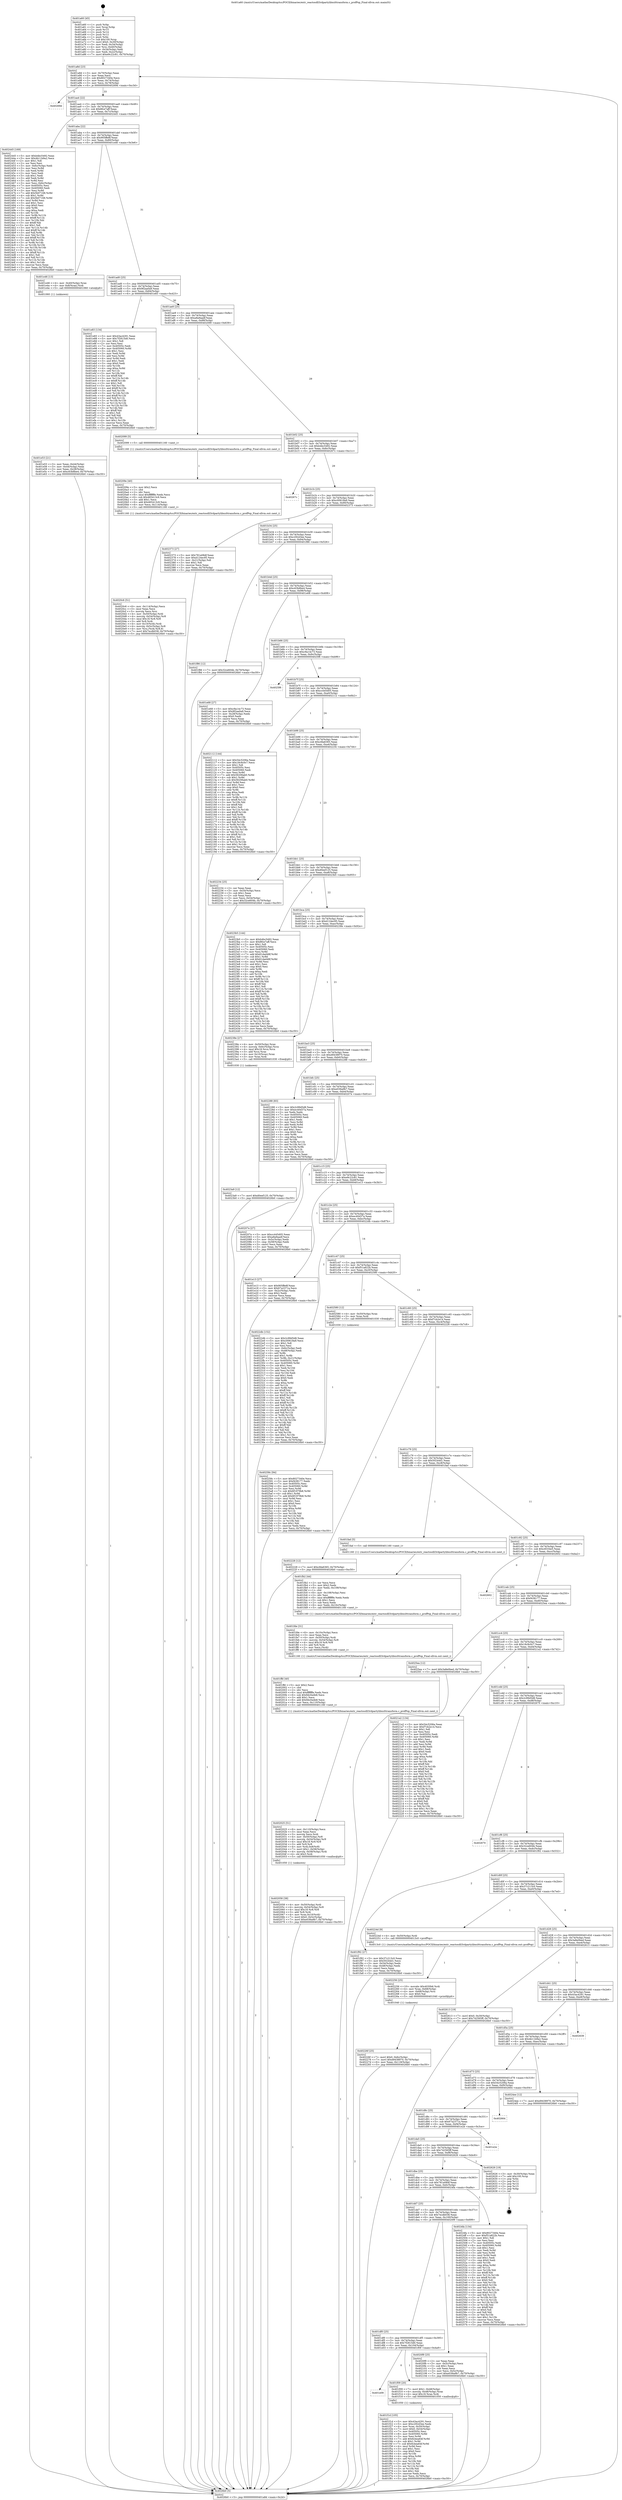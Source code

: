 digraph "0x401a60" {
  label = "0x401a60 (/mnt/c/Users/mathe/Desktop/tcc/POCII/binaries/extr_reactosdll3rdpartylibxslttransform.c_profPop_Final-ollvm.out::main(0))"
  labelloc = "t"
  node[shape=record]

  Entry [label="",width=0.3,height=0.3,shape=circle,fillcolor=black,style=filled]
  "0x401a8d" [label="{
     0x401a8d [23]\l
     | [instrs]\l
     &nbsp;&nbsp;0x401a8d \<+3\>: mov -0x70(%rbp),%eax\l
     &nbsp;&nbsp;0x401a90 \<+2\>: mov %eax,%ecx\l
     &nbsp;&nbsp;0x401a92 \<+6\>: sub $0x8027340e,%ecx\l
     &nbsp;&nbsp;0x401a98 \<+3\>: mov %eax,-0x74(%rbp)\l
     &nbsp;&nbsp;0x401a9b \<+3\>: mov %ecx,-0x78(%rbp)\l
     &nbsp;&nbsp;0x401a9e \<+6\>: je 000000000040269d \<main+0xc3d\>\l
  }"]
  "0x40269d" [label="{
     0x40269d\l
  }", style=dashed]
  "0x401aa4" [label="{
     0x401aa4 [22]\l
     | [instrs]\l
     &nbsp;&nbsp;0x401aa4 \<+5\>: jmp 0000000000401aa9 \<main+0x49\>\l
     &nbsp;&nbsp;0x401aa9 \<+3\>: mov -0x74(%rbp),%eax\l
     &nbsp;&nbsp;0x401aac \<+5\>: sub $0x8fce7aff,%eax\l
     &nbsp;&nbsp;0x401ab1 \<+3\>: mov %eax,-0x7c(%rbp)\l
     &nbsp;&nbsp;0x401ab4 \<+6\>: je 0000000000402445 \<main+0x9e5\>\l
  }"]
  Exit [label="",width=0.3,height=0.3,shape=circle,fillcolor=black,style=filled,peripheries=2]
  "0x402445" [label="{
     0x402445 [169]\l
     | [instrs]\l
     &nbsp;&nbsp;0x402445 \<+5\>: mov $0xb4bc5492,%eax\l
     &nbsp;&nbsp;0x40244a \<+5\>: mov $0x4b11b9a2,%ecx\l
     &nbsp;&nbsp;0x40244f \<+2\>: mov $0x1,%dl\l
     &nbsp;&nbsp;0x402451 \<+2\>: xor %esi,%esi\l
     &nbsp;&nbsp;0x402453 \<+3\>: mov -0x6c(%rbp),%edi\l
     &nbsp;&nbsp;0x402456 \<+3\>: mov %esi,%r8d\l
     &nbsp;&nbsp;0x402459 \<+3\>: sub %edi,%r8d\l
     &nbsp;&nbsp;0x40245c \<+2\>: mov %esi,%edi\l
     &nbsp;&nbsp;0x40245e \<+3\>: sub $0x1,%edi\l
     &nbsp;&nbsp;0x402461 \<+3\>: add %edi,%r8d\l
     &nbsp;&nbsp;0x402464 \<+3\>: sub %r8d,%esi\l
     &nbsp;&nbsp;0x402467 \<+3\>: mov %esi,-0x6c(%rbp)\l
     &nbsp;&nbsp;0x40246a \<+7\>: mov 0x40505c,%esi\l
     &nbsp;&nbsp;0x402471 \<+7\>: mov 0x405060,%edi\l
     &nbsp;&nbsp;0x402478 \<+3\>: mov %esi,%r8d\l
     &nbsp;&nbsp;0x40247b \<+7\>: add $0x5b07168,%r8d\l
     &nbsp;&nbsp;0x402482 \<+4\>: sub $0x1,%r8d\l
     &nbsp;&nbsp;0x402486 \<+7\>: sub $0x5b07168,%r8d\l
     &nbsp;&nbsp;0x40248d \<+4\>: imul %r8d,%esi\l
     &nbsp;&nbsp;0x402491 \<+3\>: and $0x1,%esi\l
     &nbsp;&nbsp;0x402494 \<+3\>: cmp $0x0,%esi\l
     &nbsp;&nbsp;0x402497 \<+4\>: sete %r9b\l
     &nbsp;&nbsp;0x40249b \<+3\>: cmp $0xa,%edi\l
     &nbsp;&nbsp;0x40249e \<+4\>: setl %r10b\l
     &nbsp;&nbsp;0x4024a2 \<+3\>: mov %r9b,%r11b\l
     &nbsp;&nbsp;0x4024a5 \<+4\>: xor $0xff,%r11b\l
     &nbsp;&nbsp;0x4024a9 \<+3\>: mov %r10b,%bl\l
     &nbsp;&nbsp;0x4024ac \<+3\>: xor $0xff,%bl\l
     &nbsp;&nbsp;0x4024af \<+3\>: xor $0x1,%dl\l
     &nbsp;&nbsp;0x4024b2 \<+3\>: mov %r11b,%r14b\l
     &nbsp;&nbsp;0x4024b5 \<+4\>: and $0xff,%r14b\l
     &nbsp;&nbsp;0x4024b9 \<+3\>: and %dl,%r9b\l
     &nbsp;&nbsp;0x4024bc \<+3\>: mov %bl,%r15b\l
     &nbsp;&nbsp;0x4024bf \<+4\>: and $0xff,%r15b\l
     &nbsp;&nbsp;0x4024c3 \<+3\>: and %dl,%r10b\l
     &nbsp;&nbsp;0x4024c6 \<+3\>: or %r9b,%r14b\l
     &nbsp;&nbsp;0x4024c9 \<+3\>: or %r10b,%r15b\l
     &nbsp;&nbsp;0x4024cc \<+3\>: xor %r15b,%r14b\l
     &nbsp;&nbsp;0x4024cf \<+3\>: or %bl,%r11b\l
     &nbsp;&nbsp;0x4024d2 \<+4\>: xor $0xff,%r11b\l
     &nbsp;&nbsp;0x4024d6 \<+3\>: or $0x1,%dl\l
     &nbsp;&nbsp;0x4024d9 \<+3\>: and %dl,%r11b\l
     &nbsp;&nbsp;0x4024dc \<+3\>: or %r11b,%r14b\l
     &nbsp;&nbsp;0x4024df \<+4\>: test $0x1,%r14b\l
     &nbsp;&nbsp;0x4024e3 \<+3\>: cmovne %ecx,%eax\l
     &nbsp;&nbsp;0x4024e6 \<+3\>: mov %eax,-0x70(%rbp)\l
     &nbsp;&nbsp;0x4024e9 \<+5\>: jmp 00000000004026b0 \<main+0xc50\>\l
  }"]
  "0x401aba" [label="{
     0x401aba [22]\l
     | [instrs]\l
     &nbsp;&nbsp;0x401aba \<+5\>: jmp 0000000000401abf \<main+0x5f\>\l
     &nbsp;&nbsp;0x401abf \<+3\>: mov -0x74(%rbp),%eax\l
     &nbsp;&nbsp;0x401ac2 \<+5\>: sub $0x905ffe8f,%eax\l
     &nbsp;&nbsp;0x401ac7 \<+3\>: mov %eax,-0x80(%rbp)\l
     &nbsp;&nbsp;0x401aca \<+6\>: je 0000000000401e46 \<main+0x3e6\>\l
  }"]
  "0x40258c" [label="{
     0x40258c [94]\l
     | [instrs]\l
     &nbsp;&nbsp;0x40258c \<+5\>: mov $0x8027340e,%ecx\l
     &nbsp;&nbsp;0x402591 \<+5\>: mov $0xf438177,%edx\l
     &nbsp;&nbsp;0x402596 \<+7\>: mov 0x40505c,%esi\l
     &nbsp;&nbsp;0x40259d \<+8\>: mov 0x405060,%r8d\l
     &nbsp;&nbsp;0x4025a5 \<+3\>: mov %esi,%r9d\l
     &nbsp;&nbsp;0x4025a8 \<+7\>: sub $0x6f1979b8,%r9d\l
     &nbsp;&nbsp;0x4025af \<+4\>: sub $0x1,%r9d\l
     &nbsp;&nbsp;0x4025b3 \<+7\>: add $0x6f1979b8,%r9d\l
     &nbsp;&nbsp;0x4025ba \<+4\>: imul %r9d,%esi\l
     &nbsp;&nbsp;0x4025be \<+3\>: and $0x1,%esi\l
     &nbsp;&nbsp;0x4025c1 \<+3\>: cmp $0x0,%esi\l
     &nbsp;&nbsp;0x4025c4 \<+4\>: sete %r10b\l
     &nbsp;&nbsp;0x4025c8 \<+4\>: cmp $0xa,%r8d\l
     &nbsp;&nbsp;0x4025cc \<+4\>: setl %r11b\l
     &nbsp;&nbsp;0x4025d0 \<+3\>: mov %r10b,%bl\l
     &nbsp;&nbsp;0x4025d3 \<+3\>: and %r11b,%bl\l
     &nbsp;&nbsp;0x4025d6 \<+3\>: xor %r11b,%r10b\l
     &nbsp;&nbsp;0x4025d9 \<+3\>: or %r10b,%bl\l
     &nbsp;&nbsp;0x4025dc \<+3\>: test $0x1,%bl\l
     &nbsp;&nbsp;0x4025df \<+3\>: cmovne %edx,%ecx\l
     &nbsp;&nbsp;0x4025e2 \<+3\>: mov %ecx,-0x70(%rbp)\l
     &nbsp;&nbsp;0x4025e5 \<+5\>: jmp 00000000004026b0 \<main+0xc50\>\l
  }"]
  "0x401e46" [label="{
     0x401e46 [13]\l
     | [instrs]\l
     &nbsp;&nbsp;0x401e46 \<+4\>: mov -0x40(%rbp),%rax\l
     &nbsp;&nbsp;0x401e4a \<+4\>: mov 0x8(%rax),%rdi\l
     &nbsp;&nbsp;0x401e4e \<+5\>: call 0000000000401060 \<atoi@plt\>\l
     | [calls]\l
     &nbsp;&nbsp;0x401060 \{1\} (unknown)\l
  }"]
  "0x401ad0" [label="{
     0x401ad0 [25]\l
     | [instrs]\l
     &nbsp;&nbsp;0x401ad0 \<+5\>: jmp 0000000000401ad5 \<main+0x75\>\l
     &nbsp;&nbsp;0x401ad5 \<+3\>: mov -0x74(%rbp),%eax\l
     &nbsp;&nbsp;0x401ad8 \<+5\>: sub $0x9f2aa0a9,%eax\l
     &nbsp;&nbsp;0x401add \<+6\>: mov %eax,-0x84(%rbp)\l
     &nbsp;&nbsp;0x401ae3 \<+6\>: je 0000000000401e83 \<main+0x423\>\l
  }"]
  "0x4023a9" [label="{
     0x4023a9 [12]\l
     | [instrs]\l
     &nbsp;&nbsp;0x4023a9 \<+7\>: movl $0xd0eef125,-0x70(%rbp)\l
     &nbsp;&nbsp;0x4023b0 \<+5\>: jmp 00000000004026b0 \<main+0xc50\>\l
  }"]
  "0x401e83" [label="{
     0x401e83 [134]\l
     | [instrs]\l
     &nbsp;&nbsp;0x401e83 \<+5\>: mov $0x43ac4291,%eax\l
     &nbsp;&nbsp;0x401e88 \<+5\>: mov $0x7f2815d0,%ecx\l
     &nbsp;&nbsp;0x401e8d \<+2\>: mov $0x1,%dl\l
     &nbsp;&nbsp;0x401e8f \<+2\>: xor %esi,%esi\l
     &nbsp;&nbsp;0x401e91 \<+7\>: mov 0x40505c,%edi\l
     &nbsp;&nbsp;0x401e98 \<+8\>: mov 0x405060,%r8d\l
     &nbsp;&nbsp;0x401ea0 \<+3\>: sub $0x1,%esi\l
     &nbsp;&nbsp;0x401ea3 \<+3\>: mov %edi,%r9d\l
     &nbsp;&nbsp;0x401ea6 \<+3\>: add %esi,%r9d\l
     &nbsp;&nbsp;0x401ea9 \<+4\>: imul %r9d,%edi\l
     &nbsp;&nbsp;0x401ead \<+3\>: and $0x1,%edi\l
     &nbsp;&nbsp;0x401eb0 \<+3\>: cmp $0x0,%edi\l
     &nbsp;&nbsp;0x401eb3 \<+4\>: sete %r10b\l
     &nbsp;&nbsp;0x401eb7 \<+4\>: cmp $0xa,%r8d\l
     &nbsp;&nbsp;0x401ebb \<+4\>: setl %r11b\l
     &nbsp;&nbsp;0x401ebf \<+3\>: mov %r10b,%bl\l
     &nbsp;&nbsp;0x401ec2 \<+3\>: xor $0xff,%bl\l
     &nbsp;&nbsp;0x401ec5 \<+3\>: mov %r11b,%r14b\l
     &nbsp;&nbsp;0x401ec8 \<+4\>: xor $0xff,%r14b\l
     &nbsp;&nbsp;0x401ecc \<+3\>: xor $0x1,%dl\l
     &nbsp;&nbsp;0x401ecf \<+3\>: mov %bl,%r15b\l
     &nbsp;&nbsp;0x401ed2 \<+4\>: and $0xff,%r15b\l
     &nbsp;&nbsp;0x401ed6 \<+3\>: and %dl,%r10b\l
     &nbsp;&nbsp;0x401ed9 \<+3\>: mov %r14b,%r12b\l
     &nbsp;&nbsp;0x401edc \<+4\>: and $0xff,%r12b\l
     &nbsp;&nbsp;0x401ee0 \<+3\>: and %dl,%r11b\l
     &nbsp;&nbsp;0x401ee3 \<+3\>: or %r10b,%r15b\l
     &nbsp;&nbsp;0x401ee6 \<+3\>: or %r11b,%r12b\l
     &nbsp;&nbsp;0x401ee9 \<+3\>: xor %r12b,%r15b\l
     &nbsp;&nbsp;0x401eec \<+3\>: or %r14b,%bl\l
     &nbsp;&nbsp;0x401eef \<+3\>: xor $0xff,%bl\l
     &nbsp;&nbsp;0x401ef2 \<+3\>: or $0x1,%dl\l
     &nbsp;&nbsp;0x401ef5 \<+2\>: and %dl,%bl\l
     &nbsp;&nbsp;0x401ef7 \<+3\>: or %bl,%r15b\l
     &nbsp;&nbsp;0x401efa \<+4\>: test $0x1,%r15b\l
     &nbsp;&nbsp;0x401efe \<+3\>: cmovne %ecx,%eax\l
     &nbsp;&nbsp;0x401f01 \<+3\>: mov %eax,-0x70(%rbp)\l
     &nbsp;&nbsp;0x401f04 \<+5\>: jmp 00000000004026b0 \<main+0xc50\>\l
  }"]
  "0x401ae9" [label="{
     0x401ae9 [25]\l
     | [instrs]\l
     &nbsp;&nbsp;0x401ae9 \<+5\>: jmp 0000000000401aee \<main+0x8e\>\l
     &nbsp;&nbsp;0x401aee \<+3\>: mov -0x74(%rbp),%eax\l
     &nbsp;&nbsp;0x401af1 \<+5\>: sub $0xa8a9aadf,%eax\l
     &nbsp;&nbsp;0x401af6 \<+6\>: mov %eax,-0x88(%rbp)\l
     &nbsp;&nbsp;0x401afc \<+6\>: je 0000000000402099 \<main+0x639\>\l
  }"]
  "0x40226f" [label="{
     0x40226f [25]\l
     | [instrs]\l
     &nbsp;&nbsp;0x40226f \<+7\>: movl $0x0,-0x6c(%rbp)\l
     &nbsp;&nbsp;0x402276 \<+7\>: movl $0xd9438970,-0x70(%rbp)\l
     &nbsp;&nbsp;0x40227d \<+6\>: mov %eax,-0x118(%rbp)\l
     &nbsp;&nbsp;0x402283 \<+5\>: jmp 00000000004026b0 \<main+0xc50\>\l
  }"]
  "0x402099" [label="{
     0x402099 [5]\l
     | [instrs]\l
     &nbsp;&nbsp;0x402099 \<+5\>: call 0000000000401160 \<next_i\>\l
     | [calls]\l
     &nbsp;&nbsp;0x401160 \{1\} (/mnt/c/Users/mathe/Desktop/tcc/POCII/binaries/extr_reactosdll3rdpartylibxslttransform.c_profPop_Final-ollvm.out::next_i)\l
  }"]
  "0x401b02" [label="{
     0x401b02 [25]\l
     | [instrs]\l
     &nbsp;&nbsp;0x401b02 \<+5\>: jmp 0000000000401b07 \<main+0xa7\>\l
     &nbsp;&nbsp;0x401b07 \<+3\>: mov -0x74(%rbp),%eax\l
     &nbsp;&nbsp;0x401b0a \<+5\>: sub $0xb4bc5492,%eax\l
     &nbsp;&nbsp;0x401b0f \<+6\>: mov %eax,-0x8c(%rbp)\l
     &nbsp;&nbsp;0x401b15 \<+6\>: je 000000000040267c \<main+0xc1c\>\l
  }"]
  "0x402256" [label="{
     0x402256 [25]\l
     | [instrs]\l
     &nbsp;&nbsp;0x402256 \<+10\>: movabs $0x4030b6,%rdi\l
     &nbsp;&nbsp;0x402260 \<+4\>: mov %rax,-0x68(%rbp)\l
     &nbsp;&nbsp;0x402264 \<+4\>: mov -0x68(%rbp),%rsi\l
     &nbsp;&nbsp;0x402268 \<+2\>: mov $0x0,%al\l
     &nbsp;&nbsp;0x40226a \<+5\>: call 0000000000401040 \<printf@plt\>\l
     | [calls]\l
     &nbsp;&nbsp;0x401040 \{1\} (unknown)\l
  }"]
  "0x40267c" [label="{
     0x40267c\l
  }", style=dashed]
  "0x401b1b" [label="{
     0x401b1b [25]\l
     | [instrs]\l
     &nbsp;&nbsp;0x401b1b \<+5\>: jmp 0000000000401b20 \<main+0xc0\>\l
     &nbsp;&nbsp;0x401b20 \<+3\>: mov -0x74(%rbp),%eax\l
     &nbsp;&nbsp;0x401b23 \<+5\>: sub $0xc00618a9,%eax\l
     &nbsp;&nbsp;0x401b28 \<+6\>: mov %eax,-0x90(%rbp)\l
     &nbsp;&nbsp;0x401b2e \<+6\>: je 0000000000402373 \<main+0x913\>\l
  }"]
  "0x4020c6" [label="{
     0x4020c6 [51]\l
     | [instrs]\l
     &nbsp;&nbsp;0x4020c6 \<+6\>: mov -0x114(%rbp),%ecx\l
     &nbsp;&nbsp;0x4020cc \<+3\>: imul %eax,%ecx\l
     &nbsp;&nbsp;0x4020cf \<+3\>: movslq %ecx,%rsi\l
     &nbsp;&nbsp;0x4020d2 \<+4\>: mov -0x50(%rbp),%rdi\l
     &nbsp;&nbsp;0x4020d6 \<+4\>: movslq -0x54(%rbp),%r8\l
     &nbsp;&nbsp;0x4020da \<+4\>: imul $0x18,%r8,%r8\l
     &nbsp;&nbsp;0x4020de \<+3\>: add %r8,%rdi\l
     &nbsp;&nbsp;0x4020e1 \<+4\>: mov 0x10(%rdi),%rdi\l
     &nbsp;&nbsp;0x4020e5 \<+4\>: movslq -0x5c(%rbp),%r8\l
     &nbsp;&nbsp;0x4020e9 \<+4\>: mov %rsi,(%rdi,%r8,8)\l
     &nbsp;&nbsp;0x4020ed \<+7\>: movl $0x7ecdb038,-0x70(%rbp)\l
     &nbsp;&nbsp;0x4020f4 \<+5\>: jmp 00000000004026b0 \<main+0xc50\>\l
  }"]
  "0x402373" [label="{
     0x402373 [27]\l
     | [instrs]\l
     &nbsp;&nbsp;0x402373 \<+5\>: mov $0x781a08df,%eax\l
     &nbsp;&nbsp;0x402378 \<+5\>: mov $0xd124ec95,%ecx\l
     &nbsp;&nbsp;0x40237d \<+3\>: mov -0x21(%rbp),%dl\l
     &nbsp;&nbsp;0x402380 \<+3\>: test $0x1,%dl\l
     &nbsp;&nbsp;0x402383 \<+3\>: cmovne %ecx,%eax\l
     &nbsp;&nbsp;0x402386 \<+3\>: mov %eax,-0x70(%rbp)\l
     &nbsp;&nbsp;0x402389 \<+5\>: jmp 00000000004026b0 \<main+0xc50\>\l
  }"]
  "0x401b34" [label="{
     0x401b34 [25]\l
     | [instrs]\l
     &nbsp;&nbsp;0x401b34 \<+5\>: jmp 0000000000401b39 \<main+0xd9\>\l
     &nbsp;&nbsp;0x401b39 \<+3\>: mov -0x74(%rbp),%eax\l
     &nbsp;&nbsp;0x401b3c \<+5\>: sub $0xc292d3ee,%eax\l
     &nbsp;&nbsp;0x401b41 \<+6\>: mov %eax,-0x94(%rbp)\l
     &nbsp;&nbsp;0x401b47 \<+6\>: je 0000000000401f86 \<main+0x526\>\l
  }"]
  "0x40209e" [label="{
     0x40209e [40]\l
     | [instrs]\l
     &nbsp;&nbsp;0x40209e \<+5\>: mov $0x2,%ecx\l
     &nbsp;&nbsp;0x4020a3 \<+1\>: cltd\l
     &nbsp;&nbsp;0x4020a4 \<+2\>: idiv %ecx\l
     &nbsp;&nbsp;0x4020a6 \<+6\>: imul $0xfffffffe,%edx,%ecx\l
     &nbsp;&nbsp;0x4020ac \<+6\>: sub $0x465413c9,%ecx\l
     &nbsp;&nbsp;0x4020b2 \<+3\>: add $0x1,%ecx\l
     &nbsp;&nbsp;0x4020b5 \<+6\>: add $0x465413c9,%ecx\l
     &nbsp;&nbsp;0x4020bb \<+6\>: mov %ecx,-0x114(%rbp)\l
     &nbsp;&nbsp;0x4020c1 \<+5\>: call 0000000000401160 \<next_i\>\l
     | [calls]\l
     &nbsp;&nbsp;0x401160 \{1\} (/mnt/c/Users/mathe/Desktop/tcc/POCII/binaries/extr_reactosdll3rdpartylibxslttransform.c_profPop_Final-ollvm.out::next_i)\l
  }"]
  "0x401f86" [label="{
     0x401f86 [12]\l
     | [instrs]\l
     &nbsp;&nbsp;0x401f86 \<+7\>: movl $0x32ce604b,-0x70(%rbp)\l
     &nbsp;&nbsp;0x401f8d \<+5\>: jmp 00000000004026b0 \<main+0xc50\>\l
  }"]
  "0x401b4d" [label="{
     0x401b4d [25]\l
     | [instrs]\l
     &nbsp;&nbsp;0x401b4d \<+5\>: jmp 0000000000401b52 \<main+0xf2\>\l
     &nbsp;&nbsp;0x401b52 \<+3\>: mov -0x74(%rbp),%eax\l
     &nbsp;&nbsp;0x401b55 \<+5\>: sub $0xc63b8be4,%eax\l
     &nbsp;&nbsp;0x401b5a \<+6\>: mov %eax,-0x98(%rbp)\l
     &nbsp;&nbsp;0x401b60 \<+6\>: je 0000000000401e68 \<main+0x408\>\l
  }"]
  "0x402058" [label="{
     0x402058 [38]\l
     | [instrs]\l
     &nbsp;&nbsp;0x402058 \<+4\>: mov -0x50(%rbp),%rdi\l
     &nbsp;&nbsp;0x40205c \<+4\>: movslq -0x54(%rbp),%r8\l
     &nbsp;&nbsp;0x402060 \<+4\>: imul $0x18,%r8,%r8\l
     &nbsp;&nbsp;0x402064 \<+3\>: add %r8,%rdi\l
     &nbsp;&nbsp;0x402067 \<+4\>: mov %rax,0x10(%rdi)\l
     &nbsp;&nbsp;0x40206b \<+7\>: movl $0x0,-0x5c(%rbp)\l
     &nbsp;&nbsp;0x402072 \<+7\>: movl $0xe036a9b7,-0x70(%rbp)\l
     &nbsp;&nbsp;0x402079 \<+5\>: jmp 00000000004026b0 \<main+0xc50\>\l
  }"]
  "0x401e68" [label="{
     0x401e68 [27]\l
     | [instrs]\l
     &nbsp;&nbsp;0x401e68 \<+5\>: mov $0xc9a14c73,%eax\l
     &nbsp;&nbsp;0x401e6d \<+5\>: mov $0x9f2aa0a9,%ecx\l
     &nbsp;&nbsp;0x401e72 \<+3\>: mov -0x28(%rbp),%edx\l
     &nbsp;&nbsp;0x401e75 \<+3\>: cmp $0x0,%edx\l
     &nbsp;&nbsp;0x401e78 \<+3\>: cmove %ecx,%eax\l
     &nbsp;&nbsp;0x401e7b \<+3\>: mov %eax,-0x70(%rbp)\l
     &nbsp;&nbsp;0x401e7e \<+5\>: jmp 00000000004026b0 \<main+0xc50\>\l
  }"]
  "0x401b66" [label="{
     0x401b66 [25]\l
     | [instrs]\l
     &nbsp;&nbsp;0x401b66 \<+5\>: jmp 0000000000401b6b \<main+0x10b\>\l
     &nbsp;&nbsp;0x401b6b \<+3\>: mov -0x74(%rbp),%eax\l
     &nbsp;&nbsp;0x401b6e \<+5\>: sub $0xc9a14c73,%eax\l
     &nbsp;&nbsp;0x401b73 \<+6\>: mov %eax,-0x9c(%rbp)\l
     &nbsp;&nbsp;0x401b79 \<+6\>: je 00000000004025f6 \<main+0xb96\>\l
  }"]
  "0x402025" [label="{
     0x402025 [51]\l
     | [instrs]\l
     &nbsp;&nbsp;0x402025 \<+6\>: mov -0x110(%rbp),%ecx\l
     &nbsp;&nbsp;0x40202b \<+3\>: imul %eax,%ecx\l
     &nbsp;&nbsp;0x40202e \<+3\>: movslq %ecx,%rdi\l
     &nbsp;&nbsp;0x402031 \<+4\>: mov -0x50(%rbp),%r8\l
     &nbsp;&nbsp;0x402035 \<+4\>: movslq -0x54(%rbp),%r9\l
     &nbsp;&nbsp;0x402039 \<+4\>: imul $0x18,%r9,%r9\l
     &nbsp;&nbsp;0x40203d \<+3\>: add %r9,%r8\l
     &nbsp;&nbsp;0x402040 \<+4\>: mov %rdi,0x8(%r8)\l
     &nbsp;&nbsp;0x402044 \<+7\>: movl $0x1,-0x58(%rbp)\l
     &nbsp;&nbsp;0x40204b \<+4\>: movslq -0x58(%rbp),%rdi\l
     &nbsp;&nbsp;0x40204f \<+4\>: shl $0x3,%rdi\l
     &nbsp;&nbsp;0x402053 \<+5\>: call 0000000000401050 \<malloc@plt\>\l
     | [calls]\l
     &nbsp;&nbsp;0x401050 \{1\} (unknown)\l
  }"]
  "0x4025f6" [label="{
     0x4025f6\l
  }", style=dashed]
  "0x401b7f" [label="{
     0x401b7f [25]\l
     | [instrs]\l
     &nbsp;&nbsp;0x401b7f \<+5\>: jmp 0000000000401b84 \<main+0x124\>\l
     &nbsp;&nbsp;0x401b84 \<+3\>: mov -0x74(%rbp),%eax\l
     &nbsp;&nbsp;0x401b87 \<+5\>: sub $0xcc445d05,%eax\l
     &nbsp;&nbsp;0x401b8c \<+6\>: mov %eax,-0xa0(%rbp)\l
     &nbsp;&nbsp;0x401b92 \<+6\>: je 0000000000402112 \<main+0x6b2\>\l
  }"]
  "0x401ffd" [label="{
     0x401ffd [40]\l
     | [instrs]\l
     &nbsp;&nbsp;0x401ffd \<+5\>: mov $0x2,%ecx\l
     &nbsp;&nbsp;0x402002 \<+1\>: cltd\l
     &nbsp;&nbsp;0x402003 \<+2\>: idiv %ecx\l
     &nbsp;&nbsp;0x402005 \<+6\>: imul $0xfffffffe,%edx,%ecx\l
     &nbsp;&nbsp;0x40200b \<+6\>: sub $0x9dc0a4b8,%ecx\l
     &nbsp;&nbsp;0x402011 \<+3\>: add $0x1,%ecx\l
     &nbsp;&nbsp;0x402014 \<+6\>: add $0x9dc0a4b8,%ecx\l
     &nbsp;&nbsp;0x40201a \<+6\>: mov %ecx,-0x110(%rbp)\l
     &nbsp;&nbsp;0x402020 \<+5\>: call 0000000000401160 \<next_i\>\l
     | [calls]\l
     &nbsp;&nbsp;0x401160 \{1\} (/mnt/c/Users/mathe/Desktop/tcc/POCII/binaries/extr_reactosdll3rdpartylibxslttransform.c_profPop_Final-ollvm.out::next_i)\l
  }"]
  "0x402112" [label="{
     0x402112 [144]\l
     | [instrs]\l
     &nbsp;&nbsp;0x402112 \<+5\>: mov $0x54c5206a,%eax\l
     &nbsp;&nbsp;0x402117 \<+5\>: mov $0x18c9c0c7,%ecx\l
     &nbsp;&nbsp;0x40211c \<+2\>: mov $0x1,%dl\l
     &nbsp;&nbsp;0x40211e \<+7\>: mov 0x40505c,%esi\l
     &nbsp;&nbsp;0x402125 \<+7\>: mov 0x405060,%edi\l
     &nbsp;&nbsp;0x40212c \<+3\>: mov %esi,%r8d\l
     &nbsp;&nbsp;0x40212f \<+7\>: add $0x56206ab0,%r8d\l
     &nbsp;&nbsp;0x402136 \<+4\>: sub $0x1,%r8d\l
     &nbsp;&nbsp;0x40213a \<+7\>: sub $0x56206ab0,%r8d\l
     &nbsp;&nbsp;0x402141 \<+4\>: imul %r8d,%esi\l
     &nbsp;&nbsp;0x402145 \<+3\>: and $0x1,%esi\l
     &nbsp;&nbsp;0x402148 \<+3\>: cmp $0x0,%esi\l
     &nbsp;&nbsp;0x40214b \<+4\>: sete %r9b\l
     &nbsp;&nbsp;0x40214f \<+3\>: cmp $0xa,%edi\l
     &nbsp;&nbsp;0x402152 \<+4\>: setl %r10b\l
     &nbsp;&nbsp;0x402156 \<+3\>: mov %r9b,%r11b\l
     &nbsp;&nbsp;0x402159 \<+4\>: xor $0xff,%r11b\l
     &nbsp;&nbsp;0x40215d \<+3\>: mov %r10b,%bl\l
     &nbsp;&nbsp;0x402160 \<+3\>: xor $0xff,%bl\l
     &nbsp;&nbsp;0x402163 \<+3\>: xor $0x1,%dl\l
     &nbsp;&nbsp;0x402166 \<+3\>: mov %r11b,%r14b\l
     &nbsp;&nbsp;0x402169 \<+4\>: and $0xff,%r14b\l
     &nbsp;&nbsp;0x40216d \<+3\>: and %dl,%r9b\l
     &nbsp;&nbsp;0x402170 \<+3\>: mov %bl,%r15b\l
     &nbsp;&nbsp;0x402173 \<+4\>: and $0xff,%r15b\l
     &nbsp;&nbsp;0x402177 \<+3\>: and %dl,%r10b\l
     &nbsp;&nbsp;0x40217a \<+3\>: or %r9b,%r14b\l
     &nbsp;&nbsp;0x40217d \<+3\>: or %r10b,%r15b\l
     &nbsp;&nbsp;0x402180 \<+3\>: xor %r15b,%r14b\l
     &nbsp;&nbsp;0x402183 \<+3\>: or %bl,%r11b\l
     &nbsp;&nbsp;0x402186 \<+4\>: xor $0xff,%r11b\l
     &nbsp;&nbsp;0x40218a \<+3\>: or $0x1,%dl\l
     &nbsp;&nbsp;0x40218d \<+3\>: and %dl,%r11b\l
     &nbsp;&nbsp;0x402190 \<+3\>: or %r11b,%r14b\l
     &nbsp;&nbsp;0x402193 \<+4\>: test $0x1,%r14b\l
     &nbsp;&nbsp;0x402197 \<+3\>: cmovne %ecx,%eax\l
     &nbsp;&nbsp;0x40219a \<+3\>: mov %eax,-0x70(%rbp)\l
     &nbsp;&nbsp;0x40219d \<+5\>: jmp 00000000004026b0 \<main+0xc50\>\l
  }"]
  "0x401b98" [label="{
     0x401b98 [25]\l
     | [instrs]\l
     &nbsp;&nbsp;0x401b98 \<+5\>: jmp 0000000000401b9d \<main+0x13d\>\l
     &nbsp;&nbsp;0x401b9d \<+3\>: mov -0x74(%rbp),%eax\l
     &nbsp;&nbsp;0x401ba0 \<+5\>: sub $0xcfda6365,%eax\l
     &nbsp;&nbsp;0x401ba5 \<+6\>: mov %eax,-0xa4(%rbp)\l
     &nbsp;&nbsp;0x401bab \<+6\>: je 0000000000402234 \<main+0x7d4\>\l
  }"]
  "0x401fde" [label="{
     0x401fde [31]\l
     | [instrs]\l
     &nbsp;&nbsp;0x401fde \<+6\>: mov -0x10c(%rbp),%ecx\l
     &nbsp;&nbsp;0x401fe4 \<+3\>: imul %eax,%ecx\l
     &nbsp;&nbsp;0x401fe7 \<+4\>: mov -0x50(%rbp),%rdi\l
     &nbsp;&nbsp;0x401feb \<+4\>: movslq -0x54(%rbp),%r8\l
     &nbsp;&nbsp;0x401fef \<+4\>: imul $0x18,%r8,%r8\l
     &nbsp;&nbsp;0x401ff3 \<+3\>: add %r8,%rdi\l
     &nbsp;&nbsp;0x401ff6 \<+2\>: mov %ecx,(%rdi)\l
     &nbsp;&nbsp;0x401ff8 \<+5\>: call 0000000000401160 \<next_i\>\l
     | [calls]\l
     &nbsp;&nbsp;0x401160 \{1\} (/mnt/c/Users/mathe/Desktop/tcc/POCII/binaries/extr_reactosdll3rdpartylibxslttransform.c_profPop_Final-ollvm.out::next_i)\l
  }"]
  "0x402234" [label="{
     0x402234 [25]\l
     | [instrs]\l
     &nbsp;&nbsp;0x402234 \<+2\>: xor %eax,%eax\l
     &nbsp;&nbsp;0x402236 \<+3\>: mov -0x54(%rbp),%ecx\l
     &nbsp;&nbsp;0x402239 \<+3\>: sub $0x1,%eax\l
     &nbsp;&nbsp;0x40223c \<+2\>: sub %eax,%ecx\l
     &nbsp;&nbsp;0x40223e \<+3\>: mov %ecx,-0x54(%rbp)\l
     &nbsp;&nbsp;0x402241 \<+7\>: movl $0x32ce604b,-0x70(%rbp)\l
     &nbsp;&nbsp;0x402248 \<+5\>: jmp 00000000004026b0 \<main+0xc50\>\l
  }"]
  "0x401bb1" [label="{
     0x401bb1 [25]\l
     | [instrs]\l
     &nbsp;&nbsp;0x401bb1 \<+5\>: jmp 0000000000401bb6 \<main+0x156\>\l
     &nbsp;&nbsp;0x401bb6 \<+3\>: mov -0x74(%rbp),%eax\l
     &nbsp;&nbsp;0x401bb9 \<+5\>: sub $0xd0eef125,%eax\l
     &nbsp;&nbsp;0x401bbe \<+6\>: mov %eax,-0xa8(%rbp)\l
     &nbsp;&nbsp;0x401bc4 \<+6\>: je 00000000004023b5 \<main+0x955\>\l
  }"]
  "0x401fb2" [label="{
     0x401fb2 [44]\l
     | [instrs]\l
     &nbsp;&nbsp;0x401fb2 \<+2\>: xor %ecx,%ecx\l
     &nbsp;&nbsp;0x401fb4 \<+5\>: mov $0x2,%edx\l
     &nbsp;&nbsp;0x401fb9 \<+6\>: mov %edx,-0x108(%rbp)\l
     &nbsp;&nbsp;0x401fbf \<+1\>: cltd\l
     &nbsp;&nbsp;0x401fc0 \<+6\>: mov -0x108(%rbp),%esi\l
     &nbsp;&nbsp;0x401fc6 \<+2\>: idiv %esi\l
     &nbsp;&nbsp;0x401fc8 \<+6\>: imul $0xfffffffe,%edx,%edx\l
     &nbsp;&nbsp;0x401fce \<+3\>: sub $0x1,%ecx\l
     &nbsp;&nbsp;0x401fd1 \<+2\>: sub %ecx,%edx\l
     &nbsp;&nbsp;0x401fd3 \<+6\>: mov %edx,-0x10c(%rbp)\l
     &nbsp;&nbsp;0x401fd9 \<+5\>: call 0000000000401160 \<next_i\>\l
     | [calls]\l
     &nbsp;&nbsp;0x401160 \{1\} (/mnt/c/Users/mathe/Desktop/tcc/POCII/binaries/extr_reactosdll3rdpartylibxslttransform.c_profPop_Final-ollvm.out::next_i)\l
  }"]
  "0x4023b5" [label="{
     0x4023b5 [144]\l
     | [instrs]\l
     &nbsp;&nbsp;0x4023b5 \<+5\>: mov $0xb4bc5492,%eax\l
     &nbsp;&nbsp;0x4023ba \<+5\>: mov $0x8fce7aff,%ecx\l
     &nbsp;&nbsp;0x4023bf \<+2\>: mov $0x1,%dl\l
     &nbsp;&nbsp;0x4023c1 \<+7\>: mov 0x40505c,%esi\l
     &nbsp;&nbsp;0x4023c8 \<+7\>: mov 0x405060,%edi\l
     &nbsp;&nbsp;0x4023cf \<+3\>: mov %esi,%r8d\l
     &nbsp;&nbsp;0x4023d2 \<+7\>: add $0x61dad48f,%r8d\l
     &nbsp;&nbsp;0x4023d9 \<+4\>: sub $0x1,%r8d\l
     &nbsp;&nbsp;0x4023dd \<+7\>: sub $0x61dad48f,%r8d\l
     &nbsp;&nbsp;0x4023e4 \<+4\>: imul %r8d,%esi\l
     &nbsp;&nbsp;0x4023e8 \<+3\>: and $0x1,%esi\l
     &nbsp;&nbsp;0x4023eb \<+3\>: cmp $0x0,%esi\l
     &nbsp;&nbsp;0x4023ee \<+4\>: sete %r9b\l
     &nbsp;&nbsp;0x4023f2 \<+3\>: cmp $0xa,%edi\l
     &nbsp;&nbsp;0x4023f5 \<+4\>: setl %r10b\l
     &nbsp;&nbsp;0x4023f9 \<+3\>: mov %r9b,%r11b\l
     &nbsp;&nbsp;0x4023fc \<+4\>: xor $0xff,%r11b\l
     &nbsp;&nbsp;0x402400 \<+3\>: mov %r10b,%bl\l
     &nbsp;&nbsp;0x402403 \<+3\>: xor $0xff,%bl\l
     &nbsp;&nbsp;0x402406 \<+3\>: xor $0x1,%dl\l
     &nbsp;&nbsp;0x402409 \<+3\>: mov %r11b,%r14b\l
     &nbsp;&nbsp;0x40240c \<+4\>: and $0xff,%r14b\l
     &nbsp;&nbsp;0x402410 \<+3\>: and %dl,%r9b\l
     &nbsp;&nbsp;0x402413 \<+3\>: mov %bl,%r15b\l
     &nbsp;&nbsp;0x402416 \<+4\>: and $0xff,%r15b\l
     &nbsp;&nbsp;0x40241a \<+3\>: and %dl,%r10b\l
     &nbsp;&nbsp;0x40241d \<+3\>: or %r9b,%r14b\l
     &nbsp;&nbsp;0x402420 \<+3\>: or %r10b,%r15b\l
     &nbsp;&nbsp;0x402423 \<+3\>: xor %r15b,%r14b\l
     &nbsp;&nbsp;0x402426 \<+3\>: or %bl,%r11b\l
     &nbsp;&nbsp;0x402429 \<+4\>: xor $0xff,%r11b\l
     &nbsp;&nbsp;0x40242d \<+3\>: or $0x1,%dl\l
     &nbsp;&nbsp;0x402430 \<+3\>: and %dl,%r11b\l
     &nbsp;&nbsp;0x402433 \<+3\>: or %r11b,%r14b\l
     &nbsp;&nbsp;0x402436 \<+4\>: test $0x1,%r14b\l
     &nbsp;&nbsp;0x40243a \<+3\>: cmovne %ecx,%eax\l
     &nbsp;&nbsp;0x40243d \<+3\>: mov %eax,-0x70(%rbp)\l
     &nbsp;&nbsp;0x402440 \<+5\>: jmp 00000000004026b0 \<main+0xc50\>\l
  }"]
  "0x401bca" [label="{
     0x401bca [25]\l
     | [instrs]\l
     &nbsp;&nbsp;0x401bca \<+5\>: jmp 0000000000401bcf \<main+0x16f\>\l
     &nbsp;&nbsp;0x401bcf \<+3\>: mov -0x74(%rbp),%eax\l
     &nbsp;&nbsp;0x401bd2 \<+5\>: sub $0xd124ec95,%eax\l
     &nbsp;&nbsp;0x401bd7 \<+6\>: mov %eax,-0xac(%rbp)\l
     &nbsp;&nbsp;0x401bdd \<+6\>: je 000000000040238e \<main+0x92e\>\l
  }"]
  "0x401f1d" [label="{
     0x401f1d [105]\l
     | [instrs]\l
     &nbsp;&nbsp;0x401f1d \<+5\>: mov $0x43ac4291,%ecx\l
     &nbsp;&nbsp;0x401f22 \<+5\>: mov $0xc292d3ee,%edx\l
     &nbsp;&nbsp;0x401f27 \<+4\>: mov %rax,-0x50(%rbp)\l
     &nbsp;&nbsp;0x401f2b \<+7\>: movl $0x0,-0x54(%rbp)\l
     &nbsp;&nbsp;0x401f32 \<+7\>: mov 0x40505c,%esi\l
     &nbsp;&nbsp;0x401f39 \<+8\>: mov 0x405060,%r8d\l
     &nbsp;&nbsp;0x401f41 \<+3\>: mov %esi,%r9d\l
     &nbsp;&nbsp;0x401f44 \<+7\>: add $0x6cbea64f,%r9d\l
     &nbsp;&nbsp;0x401f4b \<+4\>: sub $0x1,%r9d\l
     &nbsp;&nbsp;0x401f4f \<+7\>: sub $0x6cbea64f,%r9d\l
     &nbsp;&nbsp;0x401f56 \<+4\>: imul %r9d,%esi\l
     &nbsp;&nbsp;0x401f5a \<+3\>: and $0x1,%esi\l
     &nbsp;&nbsp;0x401f5d \<+3\>: cmp $0x0,%esi\l
     &nbsp;&nbsp;0x401f60 \<+4\>: sete %r10b\l
     &nbsp;&nbsp;0x401f64 \<+4\>: cmp $0xa,%r8d\l
     &nbsp;&nbsp;0x401f68 \<+4\>: setl %r11b\l
     &nbsp;&nbsp;0x401f6c \<+3\>: mov %r10b,%bl\l
     &nbsp;&nbsp;0x401f6f \<+3\>: and %r11b,%bl\l
     &nbsp;&nbsp;0x401f72 \<+3\>: xor %r11b,%r10b\l
     &nbsp;&nbsp;0x401f75 \<+3\>: or %r10b,%bl\l
     &nbsp;&nbsp;0x401f78 \<+3\>: test $0x1,%bl\l
     &nbsp;&nbsp;0x401f7b \<+3\>: cmovne %edx,%ecx\l
     &nbsp;&nbsp;0x401f7e \<+3\>: mov %ecx,-0x70(%rbp)\l
     &nbsp;&nbsp;0x401f81 \<+5\>: jmp 00000000004026b0 \<main+0xc50\>\l
  }"]
  "0x40238e" [label="{
     0x40238e [27]\l
     | [instrs]\l
     &nbsp;&nbsp;0x40238e \<+4\>: mov -0x50(%rbp),%rax\l
     &nbsp;&nbsp;0x402392 \<+4\>: movslq -0x6c(%rbp),%rcx\l
     &nbsp;&nbsp;0x402396 \<+4\>: imul $0x18,%rcx,%rcx\l
     &nbsp;&nbsp;0x40239a \<+3\>: add %rcx,%rax\l
     &nbsp;&nbsp;0x40239d \<+4\>: mov 0x10(%rax),%rax\l
     &nbsp;&nbsp;0x4023a1 \<+3\>: mov %rax,%rdi\l
     &nbsp;&nbsp;0x4023a4 \<+5\>: call 0000000000401030 \<free@plt\>\l
     | [calls]\l
     &nbsp;&nbsp;0x401030 \{1\} (unknown)\l
  }"]
  "0x401be3" [label="{
     0x401be3 [25]\l
     | [instrs]\l
     &nbsp;&nbsp;0x401be3 \<+5\>: jmp 0000000000401be8 \<main+0x188\>\l
     &nbsp;&nbsp;0x401be8 \<+3\>: mov -0x74(%rbp),%eax\l
     &nbsp;&nbsp;0x401beb \<+5\>: sub $0xd9438970,%eax\l
     &nbsp;&nbsp;0x401bf0 \<+6\>: mov %eax,-0xb0(%rbp)\l
     &nbsp;&nbsp;0x401bf6 \<+6\>: je 0000000000402288 \<main+0x828\>\l
  }"]
  "0x401e09" [label="{
     0x401e09\l
  }", style=dashed]
  "0x402288" [label="{
     0x402288 [83]\l
     | [instrs]\l
     &nbsp;&nbsp;0x402288 \<+5\>: mov $0x2c99d5d8,%eax\l
     &nbsp;&nbsp;0x40228d \<+5\>: mov $0xec40d37a,%ecx\l
     &nbsp;&nbsp;0x402292 \<+2\>: xor %edx,%edx\l
     &nbsp;&nbsp;0x402294 \<+7\>: mov 0x40505c,%esi\l
     &nbsp;&nbsp;0x40229b \<+7\>: mov 0x405060,%edi\l
     &nbsp;&nbsp;0x4022a2 \<+3\>: sub $0x1,%edx\l
     &nbsp;&nbsp;0x4022a5 \<+3\>: mov %esi,%r8d\l
     &nbsp;&nbsp;0x4022a8 \<+3\>: add %edx,%r8d\l
     &nbsp;&nbsp;0x4022ab \<+4\>: imul %r8d,%esi\l
     &nbsp;&nbsp;0x4022af \<+3\>: and $0x1,%esi\l
     &nbsp;&nbsp;0x4022b2 \<+3\>: cmp $0x0,%esi\l
     &nbsp;&nbsp;0x4022b5 \<+4\>: sete %r9b\l
     &nbsp;&nbsp;0x4022b9 \<+3\>: cmp $0xa,%edi\l
     &nbsp;&nbsp;0x4022bc \<+4\>: setl %r10b\l
     &nbsp;&nbsp;0x4022c0 \<+3\>: mov %r9b,%r11b\l
     &nbsp;&nbsp;0x4022c3 \<+3\>: and %r10b,%r11b\l
     &nbsp;&nbsp;0x4022c6 \<+3\>: xor %r10b,%r9b\l
     &nbsp;&nbsp;0x4022c9 \<+3\>: or %r9b,%r11b\l
     &nbsp;&nbsp;0x4022cc \<+4\>: test $0x1,%r11b\l
     &nbsp;&nbsp;0x4022d0 \<+3\>: cmovne %ecx,%eax\l
     &nbsp;&nbsp;0x4022d3 \<+3\>: mov %eax,-0x70(%rbp)\l
     &nbsp;&nbsp;0x4022d6 \<+5\>: jmp 00000000004026b0 \<main+0xc50\>\l
  }"]
  "0x401bfc" [label="{
     0x401bfc [25]\l
     | [instrs]\l
     &nbsp;&nbsp;0x401bfc \<+5\>: jmp 0000000000401c01 \<main+0x1a1\>\l
     &nbsp;&nbsp;0x401c01 \<+3\>: mov -0x74(%rbp),%eax\l
     &nbsp;&nbsp;0x401c04 \<+5\>: sub $0xe036a9b7,%eax\l
     &nbsp;&nbsp;0x401c09 \<+6\>: mov %eax,-0xb4(%rbp)\l
     &nbsp;&nbsp;0x401c0f \<+6\>: je 000000000040207e \<main+0x61e\>\l
  }"]
  "0x401f09" [label="{
     0x401f09 [20]\l
     | [instrs]\l
     &nbsp;&nbsp;0x401f09 \<+7\>: movl $0x1,-0x48(%rbp)\l
     &nbsp;&nbsp;0x401f10 \<+4\>: movslq -0x48(%rbp),%rax\l
     &nbsp;&nbsp;0x401f14 \<+4\>: imul $0x18,%rax,%rdi\l
     &nbsp;&nbsp;0x401f18 \<+5\>: call 0000000000401050 \<malloc@plt\>\l
     | [calls]\l
     &nbsp;&nbsp;0x401050 \{1\} (unknown)\l
  }"]
  "0x40207e" [label="{
     0x40207e [27]\l
     | [instrs]\l
     &nbsp;&nbsp;0x40207e \<+5\>: mov $0xcc445d05,%eax\l
     &nbsp;&nbsp;0x402083 \<+5\>: mov $0xa8a9aadf,%ecx\l
     &nbsp;&nbsp;0x402088 \<+3\>: mov -0x5c(%rbp),%edx\l
     &nbsp;&nbsp;0x40208b \<+3\>: cmp -0x58(%rbp),%edx\l
     &nbsp;&nbsp;0x40208e \<+3\>: cmovl %ecx,%eax\l
     &nbsp;&nbsp;0x402091 \<+3\>: mov %eax,-0x70(%rbp)\l
     &nbsp;&nbsp;0x402094 \<+5\>: jmp 00000000004026b0 \<main+0xc50\>\l
  }"]
  "0x401c15" [label="{
     0x401c15 [25]\l
     | [instrs]\l
     &nbsp;&nbsp;0x401c15 \<+5\>: jmp 0000000000401c1a \<main+0x1ba\>\l
     &nbsp;&nbsp;0x401c1a \<+3\>: mov -0x74(%rbp),%eax\l
     &nbsp;&nbsp;0x401c1d \<+5\>: sub $0xe9c22c81,%eax\l
     &nbsp;&nbsp;0x401c22 \<+6\>: mov %eax,-0xb8(%rbp)\l
     &nbsp;&nbsp;0x401c28 \<+6\>: je 0000000000401e13 \<main+0x3b3\>\l
  }"]
  "0x401df0" [label="{
     0x401df0 [25]\l
     | [instrs]\l
     &nbsp;&nbsp;0x401df0 \<+5\>: jmp 0000000000401df5 \<main+0x395\>\l
     &nbsp;&nbsp;0x401df5 \<+3\>: mov -0x74(%rbp),%eax\l
     &nbsp;&nbsp;0x401df8 \<+5\>: sub $0x7f2815d0,%eax\l
     &nbsp;&nbsp;0x401dfd \<+6\>: mov %eax,-0x104(%rbp)\l
     &nbsp;&nbsp;0x401e03 \<+6\>: je 0000000000401f09 \<main+0x4a9\>\l
  }"]
  "0x401e13" [label="{
     0x401e13 [27]\l
     | [instrs]\l
     &nbsp;&nbsp;0x401e13 \<+5\>: mov $0x905ffe8f,%eax\l
     &nbsp;&nbsp;0x401e18 \<+5\>: mov $0x67a2371a,%ecx\l
     &nbsp;&nbsp;0x401e1d \<+3\>: mov -0x2c(%rbp),%edx\l
     &nbsp;&nbsp;0x401e20 \<+3\>: cmp $0x2,%edx\l
     &nbsp;&nbsp;0x401e23 \<+3\>: cmovne %ecx,%eax\l
     &nbsp;&nbsp;0x401e26 \<+3\>: mov %eax,-0x70(%rbp)\l
     &nbsp;&nbsp;0x401e29 \<+5\>: jmp 00000000004026b0 \<main+0xc50\>\l
  }"]
  "0x401c2e" [label="{
     0x401c2e [25]\l
     | [instrs]\l
     &nbsp;&nbsp;0x401c2e \<+5\>: jmp 0000000000401c33 \<main+0x1d3\>\l
     &nbsp;&nbsp;0x401c33 \<+3\>: mov -0x74(%rbp),%eax\l
     &nbsp;&nbsp;0x401c36 \<+5\>: sub $0xec40d37a,%eax\l
     &nbsp;&nbsp;0x401c3b \<+6\>: mov %eax,-0xbc(%rbp)\l
     &nbsp;&nbsp;0x401c41 \<+6\>: je 00000000004022db \<main+0x87b\>\l
  }"]
  "0x4026b0" [label="{
     0x4026b0 [5]\l
     | [instrs]\l
     &nbsp;&nbsp;0x4026b0 \<+5\>: jmp 0000000000401a8d \<main+0x2d\>\l
  }"]
  "0x401a60" [label="{
     0x401a60 [45]\l
     | [instrs]\l
     &nbsp;&nbsp;0x401a60 \<+1\>: push %rbp\l
     &nbsp;&nbsp;0x401a61 \<+3\>: mov %rsp,%rbp\l
     &nbsp;&nbsp;0x401a64 \<+2\>: push %r15\l
     &nbsp;&nbsp;0x401a66 \<+2\>: push %r14\l
     &nbsp;&nbsp;0x401a68 \<+2\>: push %r12\l
     &nbsp;&nbsp;0x401a6a \<+1\>: push %rbx\l
     &nbsp;&nbsp;0x401a6b \<+7\>: sub $0x100,%rsp\l
     &nbsp;&nbsp;0x401a72 \<+7\>: movl $0x0,-0x30(%rbp)\l
     &nbsp;&nbsp;0x401a79 \<+3\>: mov %edi,-0x34(%rbp)\l
     &nbsp;&nbsp;0x401a7c \<+4\>: mov %rsi,-0x40(%rbp)\l
     &nbsp;&nbsp;0x401a80 \<+3\>: mov -0x34(%rbp),%edi\l
     &nbsp;&nbsp;0x401a83 \<+3\>: mov %edi,-0x2c(%rbp)\l
     &nbsp;&nbsp;0x401a86 \<+7\>: movl $0xe9c22c81,-0x70(%rbp)\l
  }"]
  "0x401e53" [label="{
     0x401e53 [21]\l
     | [instrs]\l
     &nbsp;&nbsp;0x401e53 \<+3\>: mov %eax,-0x44(%rbp)\l
     &nbsp;&nbsp;0x401e56 \<+3\>: mov -0x44(%rbp),%eax\l
     &nbsp;&nbsp;0x401e59 \<+3\>: mov %eax,-0x28(%rbp)\l
     &nbsp;&nbsp;0x401e5c \<+7\>: movl $0xc63b8be4,-0x70(%rbp)\l
     &nbsp;&nbsp;0x401e63 \<+5\>: jmp 00000000004026b0 \<main+0xc50\>\l
  }"]
  "0x4020f9" [label="{
     0x4020f9 [25]\l
     | [instrs]\l
     &nbsp;&nbsp;0x4020f9 \<+2\>: xor %eax,%eax\l
     &nbsp;&nbsp;0x4020fb \<+3\>: mov -0x5c(%rbp),%ecx\l
     &nbsp;&nbsp;0x4020fe \<+3\>: sub $0x1,%eax\l
     &nbsp;&nbsp;0x402101 \<+2\>: sub %eax,%ecx\l
     &nbsp;&nbsp;0x402103 \<+3\>: mov %ecx,-0x5c(%rbp)\l
     &nbsp;&nbsp;0x402106 \<+7\>: movl $0xe036a9b7,-0x70(%rbp)\l
     &nbsp;&nbsp;0x40210d \<+5\>: jmp 00000000004026b0 \<main+0xc50\>\l
  }"]
  "0x4022db" [label="{
     0x4022db [152]\l
     | [instrs]\l
     &nbsp;&nbsp;0x4022db \<+5\>: mov $0x2c99d5d8,%eax\l
     &nbsp;&nbsp;0x4022e0 \<+5\>: mov $0xc00618a9,%ecx\l
     &nbsp;&nbsp;0x4022e5 \<+2\>: mov $0x1,%dl\l
     &nbsp;&nbsp;0x4022e7 \<+2\>: xor %esi,%esi\l
     &nbsp;&nbsp;0x4022e9 \<+3\>: mov -0x6c(%rbp),%edi\l
     &nbsp;&nbsp;0x4022ec \<+3\>: cmp -0x48(%rbp),%edi\l
     &nbsp;&nbsp;0x4022ef \<+4\>: setl %r8b\l
     &nbsp;&nbsp;0x4022f3 \<+4\>: and $0x1,%r8b\l
     &nbsp;&nbsp;0x4022f7 \<+4\>: mov %r8b,-0x21(%rbp)\l
     &nbsp;&nbsp;0x4022fb \<+7\>: mov 0x40505c,%edi\l
     &nbsp;&nbsp;0x402302 \<+8\>: mov 0x405060,%r9d\l
     &nbsp;&nbsp;0x40230a \<+3\>: sub $0x1,%esi\l
     &nbsp;&nbsp;0x40230d \<+3\>: mov %edi,%r10d\l
     &nbsp;&nbsp;0x402310 \<+3\>: add %esi,%r10d\l
     &nbsp;&nbsp;0x402313 \<+4\>: imul %r10d,%edi\l
     &nbsp;&nbsp;0x402317 \<+3\>: and $0x1,%edi\l
     &nbsp;&nbsp;0x40231a \<+3\>: cmp $0x0,%edi\l
     &nbsp;&nbsp;0x40231d \<+4\>: sete %r8b\l
     &nbsp;&nbsp;0x402321 \<+4\>: cmp $0xa,%r9d\l
     &nbsp;&nbsp;0x402325 \<+4\>: setl %r11b\l
     &nbsp;&nbsp;0x402329 \<+3\>: mov %r8b,%bl\l
     &nbsp;&nbsp;0x40232c \<+3\>: xor $0xff,%bl\l
     &nbsp;&nbsp;0x40232f \<+3\>: mov %r11b,%r14b\l
     &nbsp;&nbsp;0x402332 \<+4\>: xor $0xff,%r14b\l
     &nbsp;&nbsp;0x402336 \<+3\>: xor $0x1,%dl\l
     &nbsp;&nbsp;0x402339 \<+3\>: mov %bl,%r15b\l
     &nbsp;&nbsp;0x40233c \<+4\>: and $0xff,%r15b\l
     &nbsp;&nbsp;0x402340 \<+3\>: and %dl,%r8b\l
     &nbsp;&nbsp;0x402343 \<+3\>: mov %r14b,%r12b\l
     &nbsp;&nbsp;0x402346 \<+4\>: and $0xff,%r12b\l
     &nbsp;&nbsp;0x40234a \<+3\>: and %dl,%r11b\l
     &nbsp;&nbsp;0x40234d \<+3\>: or %r8b,%r15b\l
     &nbsp;&nbsp;0x402350 \<+3\>: or %r11b,%r12b\l
     &nbsp;&nbsp;0x402353 \<+3\>: xor %r12b,%r15b\l
     &nbsp;&nbsp;0x402356 \<+3\>: or %r14b,%bl\l
     &nbsp;&nbsp;0x402359 \<+3\>: xor $0xff,%bl\l
     &nbsp;&nbsp;0x40235c \<+3\>: or $0x1,%dl\l
     &nbsp;&nbsp;0x40235f \<+2\>: and %dl,%bl\l
     &nbsp;&nbsp;0x402361 \<+3\>: or %bl,%r15b\l
     &nbsp;&nbsp;0x402364 \<+4\>: test $0x1,%r15b\l
     &nbsp;&nbsp;0x402368 \<+3\>: cmovne %ecx,%eax\l
     &nbsp;&nbsp;0x40236b \<+3\>: mov %eax,-0x70(%rbp)\l
     &nbsp;&nbsp;0x40236e \<+5\>: jmp 00000000004026b0 \<main+0xc50\>\l
  }"]
  "0x401c47" [label="{
     0x401c47 [25]\l
     | [instrs]\l
     &nbsp;&nbsp;0x401c47 \<+5\>: jmp 0000000000401c4c \<main+0x1ec\>\l
     &nbsp;&nbsp;0x401c4c \<+3\>: mov -0x74(%rbp),%eax\l
     &nbsp;&nbsp;0x401c4f \<+5\>: sub $0xf51a822b,%eax\l
     &nbsp;&nbsp;0x401c54 \<+6\>: mov %eax,-0xc0(%rbp)\l
     &nbsp;&nbsp;0x401c5a \<+6\>: je 0000000000402580 \<main+0xb20\>\l
  }"]
  "0x401dd7" [label="{
     0x401dd7 [25]\l
     | [instrs]\l
     &nbsp;&nbsp;0x401dd7 \<+5\>: jmp 0000000000401ddc \<main+0x37c\>\l
     &nbsp;&nbsp;0x401ddc \<+3\>: mov -0x74(%rbp),%eax\l
     &nbsp;&nbsp;0x401ddf \<+5\>: sub $0x7ecdb038,%eax\l
     &nbsp;&nbsp;0x401de4 \<+6\>: mov %eax,-0x100(%rbp)\l
     &nbsp;&nbsp;0x401dea \<+6\>: je 00000000004020f9 \<main+0x699\>\l
  }"]
  "0x402580" [label="{
     0x402580 [12]\l
     | [instrs]\l
     &nbsp;&nbsp;0x402580 \<+4\>: mov -0x50(%rbp),%rax\l
     &nbsp;&nbsp;0x402584 \<+3\>: mov %rax,%rdi\l
     &nbsp;&nbsp;0x402587 \<+5\>: call 0000000000401030 \<free@plt\>\l
     | [calls]\l
     &nbsp;&nbsp;0x401030 \{1\} (unknown)\l
  }"]
  "0x401c60" [label="{
     0x401c60 [25]\l
     | [instrs]\l
     &nbsp;&nbsp;0x401c60 \<+5\>: jmp 0000000000401c65 \<main+0x205\>\l
     &nbsp;&nbsp;0x401c65 \<+3\>: mov -0x74(%rbp),%eax\l
     &nbsp;&nbsp;0x401c68 \<+5\>: sub $0xf7cb2e14,%eax\l
     &nbsp;&nbsp;0x401c6d \<+6\>: mov %eax,-0xc4(%rbp)\l
     &nbsp;&nbsp;0x401c73 \<+6\>: je 0000000000402228 \<main+0x7c8\>\l
  }"]
  "0x4024fa" [label="{
     0x4024fa [134]\l
     | [instrs]\l
     &nbsp;&nbsp;0x4024fa \<+5\>: mov $0x8027340e,%eax\l
     &nbsp;&nbsp;0x4024ff \<+5\>: mov $0xf51a822b,%ecx\l
     &nbsp;&nbsp;0x402504 \<+2\>: mov $0x1,%dl\l
     &nbsp;&nbsp;0x402506 \<+2\>: xor %esi,%esi\l
     &nbsp;&nbsp;0x402508 \<+7\>: mov 0x40505c,%edi\l
     &nbsp;&nbsp;0x40250f \<+8\>: mov 0x405060,%r8d\l
     &nbsp;&nbsp;0x402517 \<+3\>: sub $0x1,%esi\l
     &nbsp;&nbsp;0x40251a \<+3\>: mov %edi,%r9d\l
     &nbsp;&nbsp;0x40251d \<+3\>: add %esi,%r9d\l
     &nbsp;&nbsp;0x402520 \<+4\>: imul %r9d,%edi\l
     &nbsp;&nbsp;0x402524 \<+3\>: and $0x1,%edi\l
     &nbsp;&nbsp;0x402527 \<+3\>: cmp $0x0,%edi\l
     &nbsp;&nbsp;0x40252a \<+4\>: sete %r10b\l
     &nbsp;&nbsp;0x40252e \<+4\>: cmp $0xa,%r8d\l
     &nbsp;&nbsp;0x402532 \<+4\>: setl %r11b\l
     &nbsp;&nbsp;0x402536 \<+3\>: mov %r10b,%bl\l
     &nbsp;&nbsp;0x402539 \<+3\>: xor $0xff,%bl\l
     &nbsp;&nbsp;0x40253c \<+3\>: mov %r11b,%r14b\l
     &nbsp;&nbsp;0x40253f \<+4\>: xor $0xff,%r14b\l
     &nbsp;&nbsp;0x402543 \<+3\>: xor $0x0,%dl\l
     &nbsp;&nbsp;0x402546 \<+3\>: mov %bl,%r15b\l
     &nbsp;&nbsp;0x402549 \<+4\>: and $0x0,%r15b\l
     &nbsp;&nbsp;0x40254d \<+3\>: and %dl,%r10b\l
     &nbsp;&nbsp;0x402550 \<+3\>: mov %r14b,%r12b\l
     &nbsp;&nbsp;0x402553 \<+4\>: and $0x0,%r12b\l
     &nbsp;&nbsp;0x402557 \<+3\>: and %dl,%r11b\l
     &nbsp;&nbsp;0x40255a \<+3\>: or %r10b,%r15b\l
     &nbsp;&nbsp;0x40255d \<+3\>: or %r11b,%r12b\l
     &nbsp;&nbsp;0x402560 \<+3\>: xor %r12b,%r15b\l
     &nbsp;&nbsp;0x402563 \<+3\>: or %r14b,%bl\l
     &nbsp;&nbsp;0x402566 \<+3\>: xor $0xff,%bl\l
     &nbsp;&nbsp;0x402569 \<+3\>: or $0x0,%dl\l
     &nbsp;&nbsp;0x40256c \<+2\>: and %dl,%bl\l
     &nbsp;&nbsp;0x40256e \<+3\>: or %bl,%r15b\l
     &nbsp;&nbsp;0x402571 \<+4\>: test $0x1,%r15b\l
     &nbsp;&nbsp;0x402575 \<+3\>: cmovne %ecx,%eax\l
     &nbsp;&nbsp;0x402578 \<+3\>: mov %eax,-0x70(%rbp)\l
     &nbsp;&nbsp;0x40257b \<+5\>: jmp 00000000004026b0 \<main+0xc50\>\l
  }"]
  "0x402228" [label="{
     0x402228 [12]\l
     | [instrs]\l
     &nbsp;&nbsp;0x402228 \<+7\>: movl $0xcfda6365,-0x70(%rbp)\l
     &nbsp;&nbsp;0x40222f \<+5\>: jmp 00000000004026b0 \<main+0xc50\>\l
  }"]
  "0x401c79" [label="{
     0x401c79 [25]\l
     | [instrs]\l
     &nbsp;&nbsp;0x401c79 \<+5\>: jmp 0000000000401c7e \<main+0x21e\>\l
     &nbsp;&nbsp;0x401c7e \<+3\>: mov -0x74(%rbp),%eax\l
     &nbsp;&nbsp;0x401c81 \<+5\>: sub $0x50244d1,%eax\l
     &nbsp;&nbsp;0x401c86 \<+6\>: mov %eax,-0xc8(%rbp)\l
     &nbsp;&nbsp;0x401c8c \<+6\>: je 0000000000401fad \<main+0x54d\>\l
  }"]
  "0x401dbe" [label="{
     0x401dbe [25]\l
     | [instrs]\l
     &nbsp;&nbsp;0x401dbe \<+5\>: jmp 0000000000401dc3 \<main+0x363\>\l
     &nbsp;&nbsp;0x401dc3 \<+3\>: mov -0x74(%rbp),%eax\l
     &nbsp;&nbsp;0x401dc6 \<+5\>: sub $0x781a08df,%eax\l
     &nbsp;&nbsp;0x401dcb \<+6\>: mov %eax,-0xfc(%rbp)\l
     &nbsp;&nbsp;0x401dd1 \<+6\>: je 00000000004024fa \<main+0xa9a\>\l
  }"]
  "0x401fad" [label="{
     0x401fad [5]\l
     | [instrs]\l
     &nbsp;&nbsp;0x401fad \<+5\>: call 0000000000401160 \<next_i\>\l
     | [calls]\l
     &nbsp;&nbsp;0x401160 \{1\} (/mnt/c/Users/mathe/Desktop/tcc/POCII/binaries/extr_reactosdll3rdpartylibxslttransform.c_profPop_Final-ollvm.out::next_i)\l
  }"]
  "0x401c92" [label="{
     0x401c92 [25]\l
     | [instrs]\l
     &nbsp;&nbsp;0x401c92 \<+5\>: jmp 0000000000401c97 \<main+0x237\>\l
     &nbsp;&nbsp;0x401c97 \<+3\>: mov -0x74(%rbp),%eax\l
     &nbsp;&nbsp;0x401c9a \<+5\>: sub $0xc8334e5,%eax\l
     &nbsp;&nbsp;0x401c9f \<+6\>: mov %eax,-0xcc(%rbp)\l
     &nbsp;&nbsp;0x401ca5 \<+6\>: je 0000000000402602 \<main+0xba2\>\l
  }"]
  "0x402626" [label="{
     0x402626 [19]\l
     | [instrs]\l
     &nbsp;&nbsp;0x402626 \<+3\>: mov -0x30(%rbp),%eax\l
     &nbsp;&nbsp;0x402629 \<+7\>: add $0x100,%rsp\l
     &nbsp;&nbsp;0x402630 \<+1\>: pop %rbx\l
     &nbsp;&nbsp;0x402631 \<+2\>: pop %r12\l
     &nbsp;&nbsp;0x402633 \<+2\>: pop %r14\l
     &nbsp;&nbsp;0x402635 \<+2\>: pop %r15\l
     &nbsp;&nbsp;0x402637 \<+1\>: pop %rbp\l
     &nbsp;&nbsp;0x402638 \<+1\>: ret\l
  }"]
  "0x402602" [label="{
     0x402602\l
  }", style=dashed]
  "0x401cab" [label="{
     0x401cab [25]\l
     | [instrs]\l
     &nbsp;&nbsp;0x401cab \<+5\>: jmp 0000000000401cb0 \<main+0x250\>\l
     &nbsp;&nbsp;0x401cb0 \<+3\>: mov -0x74(%rbp),%eax\l
     &nbsp;&nbsp;0x401cb3 \<+5\>: sub $0xf438177,%eax\l
     &nbsp;&nbsp;0x401cb8 \<+6\>: mov %eax,-0xd0(%rbp)\l
     &nbsp;&nbsp;0x401cbe \<+6\>: je 00000000004025ea \<main+0xb8a\>\l
  }"]
  "0x401da5" [label="{
     0x401da5 [25]\l
     | [instrs]\l
     &nbsp;&nbsp;0x401da5 \<+5\>: jmp 0000000000401daa \<main+0x34a\>\l
     &nbsp;&nbsp;0x401daa \<+3\>: mov -0x74(%rbp),%eax\l
     &nbsp;&nbsp;0x401dad \<+5\>: sub $0x742565ff,%eax\l
     &nbsp;&nbsp;0x401db2 \<+6\>: mov %eax,-0xf8(%rbp)\l
     &nbsp;&nbsp;0x401db8 \<+6\>: je 0000000000402626 \<main+0xbc6\>\l
  }"]
  "0x4025ea" [label="{
     0x4025ea [12]\l
     | [instrs]\l
     &nbsp;&nbsp;0x4025ea \<+7\>: movl $0x3a8e0bed,-0x70(%rbp)\l
     &nbsp;&nbsp;0x4025f1 \<+5\>: jmp 00000000004026b0 \<main+0xc50\>\l
  }"]
  "0x401cc4" [label="{
     0x401cc4 [25]\l
     | [instrs]\l
     &nbsp;&nbsp;0x401cc4 \<+5\>: jmp 0000000000401cc9 \<main+0x269\>\l
     &nbsp;&nbsp;0x401cc9 \<+3\>: mov -0x74(%rbp),%eax\l
     &nbsp;&nbsp;0x401ccc \<+5\>: sub $0x18c9c0c7,%eax\l
     &nbsp;&nbsp;0x401cd1 \<+6\>: mov %eax,-0xd4(%rbp)\l
     &nbsp;&nbsp;0x401cd7 \<+6\>: je 00000000004021a2 \<main+0x742\>\l
  }"]
  "0x401e2e" [label="{
     0x401e2e\l
  }", style=dashed]
  "0x4021a2" [label="{
     0x4021a2 [134]\l
     | [instrs]\l
     &nbsp;&nbsp;0x4021a2 \<+5\>: mov $0x54c5206a,%eax\l
     &nbsp;&nbsp;0x4021a7 \<+5\>: mov $0xf7cb2e14,%ecx\l
     &nbsp;&nbsp;0x4021ac \<+2\>: mov $0x1,%dl\l
     &nbsp;&nbsp;0x4021ae \<+2\>: xor %esi,%esi\l
     &nbsp;&nbsp;0x4021b0 \<+7\>: mov 0x40505c,%edi\l
     &nbsp;&nbsp;0x4021b7 \<+8\>: mov 0x405060,%r8d\l
     &nbsp;&nbsp;0x4021bf \<+3\>: sub $0x1,%esi\l
     &nbsp;&nbsp;0x4021c2 \<+3\>: mov %edi,%r9d\l
     &nbsp;&nbsp;0x4021c5 \<+3\>: add %esi,%r9d\l
     &nbsp;&nbsp;0x4021c8 \<+4\>: imul %r9d,%edi\l
     &nbsp;&nbsp;0x4021cc \<+3\>: and $0x1,%edi\l
     &nbsp;&nbsp;0x4021cf \<+3\>: cmp $0x0,%edi\l
     &nbsp;&nbsp;0x4021d2 \<+4\>: sete %r10b\l
     &nbsp;&nbsp;0x4021d6 \<+4\>: cmp $0xa,%r8d\l
     &nbsp;&nbsp;0x4021da \<+4\>: setl %r11b\l
     &nbsp;&nbsp;0x4021de \<+3\>: mov %r10b,%bl\l
     &nbsp;&nbsp;0x4021e1 \<+3\>: xor $0xff,%bl\l
     &nbsp;&nbsp;0x4021e4 \<+3\>: mov %r11b,%r14b\l
     &nbsp;&nbsp;0x4021e7 \<+4\>: xor $0xff,%r14b\l
     &nbsp;&nbsp;0x4021eb \<+3\>: xor $0x0,%dl\l
     &nbsp;&nbsp;0x4021ee \<+3\>: mov %bl,%r15b\l
     &nbsp;&nbsp;0x4021f1 \<+4\>: and $0x0,%r15b\l
     &nbsp;&nbsp;0x4021f5 \<+3\>: and %dl,%r10b\l
     &nbsp;&nbsp;0x4021f8 \<+3\>: mov %r14b,%r12b\l
     &nbsp;&nbsp;0x4021fb \<+4\>: and $0x0,%r12b\l
     &nbsp;&nbsp;0x4021ff \<+3\>: and %dl,%r11b\l
     &nbsp;&nbsp;0x402202 \<+3\>: or %r10b,%r15b\l
     &nbsp;&nbsp;0x402205 \<+3\>: or %r11b,%r12b\l
     &nbsp;&nbsp;0x402208 \<+3\>: xor %r12b,%r15b\l
     &nbsp;&nbsp;0x40220b \<+3\>: or %r14b,%bl\l
     &nbsp;&nbsp;0x40220e \<+3\>: xor $0xff,%bl\l
     &nbsp;&nbsp;0x402211 \<+3\>: or $0x0,%dl\l
     &nbsp;&nbsp;0x402214 \<+2\>: and %dl,%bl\l
     &nbsp;&nbsp;0x402216 \<+3\>: or %bl,%r15b\l
     &nbsp;&nbsp;0x402219 \<+4\>: test $0x1,%r15b\l
     &nbsp;&nbsp;0x40221d \<+3\>: cmovne %ecx,%eax\l
     &nbsp;&nbsp;0x402220 \<+3\>: mov %eax,-0x70(%rbp)\l
     &nbsp;&nbsp;0x402223 \<+5\>: jmp 00000000004026b0 \<main+0xc50\>\l
  }"]
  "0x401cdd" [label="{
     0x401cdd [25]\l
     | [instrs]\l
     &nbsp;&nbsp;0x401cdd \<+5\>: jmp 0000000000401ce2 \<main+0x282\>\l
     &nbsp;&nbsp;0x401ce2 \<+3\>: mov -0x74(%rbp),%eax\l
     &nbsp;&nbsp;0x401ce5 \<+5\>: sub $0x2c99d5d8,%eax\l
     &nbsp;&nbsp;0x401cea \<+6\>: mov %eax,-0xd8(%rbp)\l
     &nbsp;&nbsp;0x401cf0 \<+6\>: je 0000000000402670 \<main+0xc10\>\l
  }"]
  "0x401d8c" [label="{
     0x401d8c [25]\l
     | [instrs]\l
     &nbsp;&nbsp;0x401d8c \<+5\>: jmp 0000000000401d91 \<main+0x331\>\l
     &nbsp;&nbsp;0x401d91 \<+3\>: mov -0x74(%rbp),%eax\l
     &nbsp;&nbsp;0x401d94 \<+5\>: sub $0x67a2371a,%eax\l
     &nbsp;&nbsp;0x401d99 \<+6\>: mov %eax,-0xf4(%rbp)\l
     &nbsp;&nbsp;0x401d9f \<+6\>: je 0000000000401e2e \<main+0x3ce\>\l
  }"]
  "0x402670" [label="{
     0x402670\l
  }", style=dashed]
  "0x401cf6" [label="{
     0x401cf6 [25]\l
     | [instrs]\l
     &nbsp;&nbsp;0x401cf6 \<+5\>: jmp 0000000000401cfb \<main+0x29b\>\l
     &nbsp;&nbsp;0x401cfb \<+3\>: mov -0x74(%rbp),%eax\l
     &nbsp;&nbsp;0x401cfe \<+5\>: sub $0x32ce604b,%eax\l
     &nbsp;&nbsp;0x401d03 \<+6\>: mov %eax,-0xdc(%rbp)\l
     &nbsp;&nbsp;0x401d09 \<+6\>: je 0000000000401f92 \<main+0x532\>\l
  }"]
  "0x402664" [label="{
     0x402664\l
  }", style=dashed]
  "0x401f92" [label="{
     0x401f92 [27]\l
     | [instrs]\l
     &nbsp;&nbsp;0x401f92 \<+5\>: mov $0x37c213c0,%eax\l
     &nbsp;&nbsp;0x401f97 \<+5\>: mov $0x50244d1,%ecx\l
     &nbsp;&nbsp;0x401f9c \<+3\>: mov -0x54(%rbp),%edx\l
     &nbsp;&nbsp;0x401f9f \<+3\>: cmp -0x48(%rbp),%edx\l
     &nbsp;&nbsp;0x401fa2 \<+3\>: cmovl %ecx,%eax\l
     &nbsp;&nbsp;0x401fa5 \<+3\>: mov %eax,-0x70(%rbp)\l
     &nbsp;&nbsp;0x401fa8 \<+5\>: jmp 00000000004026b0 \<main+0xc50\>\l
  }"]
  "0x401d0f" [label="{
     0x401d0f [25]\l
     | [instrs]\l
     &nbsp;&nbsp;0x401d0f \<+5\>: jmp 0000000000401d14 \<main+0x2b4\>\l
     &nbsp;&nbsp;0x401d14 \<+3\>: mov -0x74(%rbp),%eax\l
     &nbsp;&nbsp;0x401d17 \<+5\>: sub $0x37c213c0,%eax\l
     &nbsp;&nbsp;0x401d1c \<+6\>: mov %eax,-0xe0(%rbp)\l
     &nbsp;&nbsp;0x401d22 \<+6\>: je 000000000040224d \<main+0x7ed\>\l
  }"]
  "0x401d73" [label="{
     0x401d73 [25]\l
     | [instrs]\l
     &nbsp;&nbsp;0x401d73 \<+5\>: jmp 0000000000401d78 \<main+0x318\>\l
     &nbsp;&nbsp;0x401d78 \<+3\>: mov -0x74(%rbp),%eax\l
     &nbsp;&nbsp;0x401d7b \<+5\>: sub $0x54c5206a,%eax\l
     &nbsp;&nbsp;0x401d80 \<+6\>: mov %eax,-0xf0(%rbp)\l
     &nbsp;&nbsp;0x401d86 \<+6\>: je 0000000000402664 \<main+0xc04\>\l
  }"]
  "0x40224d" [label="{
     0x40224d [9]\l
     | [instrs]\l
     &nbsp;&nbsp;0x40224d \<+4\>: mov -0x50(%rbp),%rdi\l
     &nbsp;&nbsp;0x402251 \<+5\>: call 00000000004013c0 \<profPop\>\l
     | [calls]\l
     &nbsp;&nbsp;0x4013c0 \{1\} (/mnt/c/Users/mathe/Desktop/tcc/POCII/binaries/extr_reactosdll3rdpartylibxslttransform.c_profPop_Final-ollvm.out::profPop)\l
  }"]
  "0x401d28" [label="{
     0x401d28 [25]\l
     | [instrs]\l
     &nbsp;&nbsp;0x401d28 \<+5\>: jmp 0000000000401d2d \<main+0x2cd\>\l
     &nbsp;&nbsp;0x401d2d \<+3\>: mov -0x74(%rbp),%eax\l
     &nbsp;&nbsp;0x401d30 \<+5\>: sub $0x3a8e0bed,%eax\l
     &nbsp;&nbsp;0x401d35 \<+6\>: mov %eax,-0xe4(%rbp)\l
     &nbsp;&nbsp;0x401d3b \<+6\>: je 0000000000402613 \<main+0xbb3\>\l
  }"]
  "0x4024ee" [label="{
     0x4024ee [12]\l
     | [instrs]\l
     &nbsp;&nbsp;0x4024ee \<+7\>: movl $0xd9438970,-0x70(%rbp)\l
     &nbsp;&nbsp;0x4024f5 \<+5\>: jmp 00000000004026b0 \<main+0xc50\>\l
  }"]
  "0x402613" [label="{
     0x402613 [19]\l
     | [instrs]\l
     &nbsp;&nbsp;0x402613 \<+7\>: movl $0x0,-0x30(%rbp)\l
     &nbsp;&nbsp;0x40261a \<+7\>: movl $0x742565ff,-0x70(%rbp)\l
     &nbsp;&nbsp;0x402621 \<+5\>: jmp 00000000004026b0 \<main+0xc50\>\l
  }"]
  "0x401d41" [label="{
     0x401d41 [25]\l
     | [instrs]\l
     &nbsp;&nbsp;0x401d41 \<+5\>: jmp 0000000000401d46 \<main+0x2e6\>\l
     &nbsp;&nbsp;0x401d46 \<+3\>: mov -0x74(%rbp),%eax\l
     &nbsp;&nbsp;0x401d49 \<+5\>: sub $0x43ac4291,%eax\l
     &nbsp;&nbsp;0x401d4e \<+6\>: mov %eax,-0xe8(%rbp)\l
     &nbsp;&nbsp;0x401d54 \<+6\>: je 0000000000402639 \<main+0xbd9\>\l
  }"]
  "0x401d5a" [label="{
     0x401d5a [25]\l
     | [instrs]\l
     &nbsp;&nbsp;0x401d5a \<+5\>: jmp 0000000000401d5f \<main+0x2ff\>\l
     &nbsp;&nbsp;0x401d5f \<+3\>: mov -0x74(%rbp),%eax\l
     &nbsp;&nbsp;0x401d62 \<+5\>: sub $0x4b11b9a2,%eax\l
     &nbsp;&nbsp;0x401d67 \<+6\>: mov %eax,-0xec(%rbp)\l
     &nbsp;&nbsp;0x401d6d \<+6\>: je 00000000004024ee \<main+0xa8e\>\l
  }"]
  "0x402639" [label="{
     0x402639\l
  }", style=dashed]
  Entry -> "0x401a60" [label=" 1"]
  "0x401a8d" -> "0x40269d" [label=" 0"]
  "0x401a8d" -> "0x401aa4" [label=" 33"]
  "0x402626" -> Exit [label=" 1"]
  "0x401aa4" -> "0x402445" [label=" 1"]
  "0x401aa4" -> "0x401aba" [label=" 32"]
  "0x402613" -> "0x4026b0" [label=" 1"]
  "0x401aba" -> "0x401e46" [label=" 1"]
  "0x401aba" -> "0x401ad0" [label=" 31"]
  "0x4025ea" -> "0x4026b0" [label=" 1"]
  "0x401ad0" -> "0x401e83" [label=" 1"]
  "0x401ad0" -> "0x401ae9" [label=" 30"]
  "0x40258c" -> "0x4026b0" [label=" 1"]
  "0x401ae9" -> "0x402099" [label=" 1"]
  "0x401ae9" -> "0x401b02" [label=" 29"]
  "0x402580" -> "0x40258c" [label=" 1"]
  "0x401b02" -> "0x40267c" [label=" 0"]
  "0x401b02" -> "0x401b1b" [label=" 29"]
  "0x4024fa" -> "0x4026b0" [label=" 1"]
  "0x401b1b" -> "0x402373" [label=" 2"]
  "0x401b1b" -> "0x401b34" [label=" 27"]
  "0x4024ee" -> "0x4026b0" [label=" 1"]
  "0x401b34" -> "0x401f86" [label=" 1"]
  "0x401b34" -> "0x401b4d" [label=" 26"]
  "0x402445" -> "0x4026b0" [label=" 1"]
  "0x401b4d" -> "0x401e68" [label=" 1"]
  "0x401b4d" -> "0x401b66" [label=" 25"]
  "0x4023b5" -> "0x4026b0" [label=" 1"]
  "0x401b66" -> "0x4025f6" [label=" 0"]
  "0x401b66" -> "0x401b7f" [label=" 25"]
  "0x4023a9" -> "0x4026b0" [label=" 1"]
  "0x401b7f" -> "0x402112" [label=" 1"]
  "0x401b7f" -> "0x401b98" [label=" 24"]
  "0x40238e" -> "0x4023a9" [label=" 1"]
  "0x401b98" -> "0x402234" [label=" 1"]
  "0x401b98" -> "0x401bb1" [label=" 23"]
  "0x402373" -> "0x4026b0" [label=" 2"]
  "0x401bb1" -> "0x4023b5" [label=" 1"]
  "0x401bb1" -> "0x401bca" [label=" 22"]
  "0x4022db" -> "0x4026b0" [label=" 2"]
  "0x401bca" -> "0x40238e" [label=" 1"]
  "0x401bca" -> "0x401be3" [label=" 21"]
  "0x402288" -> "0x4026b0" [label=" 2"]
  "0x401be3" -> "0x402288" [label=" 2"]
  "0x401be3" -> "0x401bfc" [label=" 19"]
  "0x40226f" -> "0x4026b0" [label=" 1"]
  "0x401bfc" -> "0x40207e" [label=" 2"]
  "0x401bfc" -> "0x401c15" [label=" 17"]
  "0x402256" -> "0x40226f" [label=" 1"]
  "0x401c15" -> "0x401e13" [label=" 1"]
  "0x401c15" -> "0x401c2e" [label=" 16"]
  "0x401e13" -> "0x4026b0" [label=" 1"]
  "0x401a60" -> "0x401a8d" [label=" 1"]
  "0x4026b0" -> "0x401a8d" [label=" 32"]
  "0x401e46" -> "0x401e53" [label=" 1"]
  "0x401e53" -> "0x4026b0" [label=" 1"]
  "0x401e68" -> "0x4026b0" [label=" 1"]
  "0x401e83" -> "0x4026b0" [label=" 1"]
  "0x402234" -> "0x4026b0" [label=" 1"]
  "0x401c2e" -> "0x4022db" [label=" 2"]
  "0x401c2e" -> "0x401c47" [label=" 14"]
  "0x402228" -> "0x4026b0" [label=" 1"]
  "0x401c47" -> "0x402580" [label=" 1"]
  "0x401c47" -> "0x401c60" [label=" 13"]
  "0x402112" -> "0x4026b0" [label=" 1"]
  "0x401c60" -> "0x402228" [label=" 1"]
  "0x401c60" -> "0x401c79" [label=" 12"]
  "0x4020f9" -> "0x4026b0" [label=" 1"]
  "0x401c79" -> "0x401fad" [label=" 1"]
  "0x401c79" -> "0x401c92" [label=" 11"]
  "0x40209e" -> "0x4020c6" [label=" 1"]
  "0x401c92" -> "0x402602" [label=" 0"]
  "0x401c92" -> "0x401cab" [label=" 11"]
  "0x402099" -> "0x40209e" [label=" 1"]
  "0x401cab" -> "0x4025ea" [label=" 1"]
  "0x401cab" -> "0x401cc4" [label=" 10"]
  "0x402058" -> "0x4026b0" [label=" 1"]
  "0x401cc4" -> "0x4021a2" [label=" 1"]
  "0x401cc4" -> "0x401cdd" [label=" 9"]
  "0x402025" -> "0x402058" [label=" 1"]
  "0x401cdd" -> "0x402670" [label=" 0"]
  "0x401cdd" -> "0x401cf6" [label=" 9"]
  "0x401fde" -> "0x401ffd" [label=" 1"]
  "0x401cf6" -> "0x401f92" [label=" 2"]
  "0x401cf6" -> "0x401d0f" [label=" 7"]
  "0x401fb2" -> "0x401fde" [label=" 1"]
  "0x401d0f" -> "0x40224d" [label=" 1"]
  "0x401d0f" -> "0x401d28" [label=" 6"]
  "0x401f92" -> "0x4026b0" [label=" 2"]
  "0x401d28" -> "0x402613" [label=" 1"]
  "0x401d28" -> "0x401d41" [label=" 5"]
  "0x401f86" -> "0x4026b0" [label=" 1"]
  "0x401d41" -> "0x402639" [label=" 0"]
  "0x401d41" -> "0x401d5a" [label=" 5"]
  "0x401f1d" -> "0x4026b0" [label=" 1"]
  "0x401d5a" -> "0x4024ee" [label=" 1"]
  "0x401d5a" -> "0x401d73" [label=" 4"]
  "0x401fad" -> "0x401fb2" [label=" 1"]
  "0x401d73" -> "0x402664" [label=" 0"]
  "0x401d73" -> "0x401d8c" [label=" 4"]
  "0x401ffd" -> "0x402025" [label=" 1"]
  "0x401d8c" -> "0x401e2e" [label=" 0"]
  "0x401d8c" -> "0x401da5" [label=" 4"]
  "0x40207e" -> "0x4026b0" [label=" 2"]
  "0x401da5" -> "0x402626" [label=" 1"]
  "0x401da5" -> "0x401dbe" [label=" 3"]
  "0x4020c6" -> "0x4026b0" [label=" 1"]
  "0x401dbe" -> "0x4024fa" [label=" 1"]
  "0x401dbe" -> "0x401dd7" [label=" 2"]
  "0x4021a2" -> "0x4026b0" [label=" 1"]
  "0x401dd7" -> "0x4020f9" [label=" 1"]
  "0x401dd7" -> "0x401df0" [label=" 1"]
  "0x40224d" -> "0x402256" [label=" 1"]
  "0x401df0" -> "0x401f09" [label=" 1"]
  "0x401df0" -> "0x401e09" [label=" 0"]
  "0x401f09" -> "0x401f1d" [label=" 1"]
}
